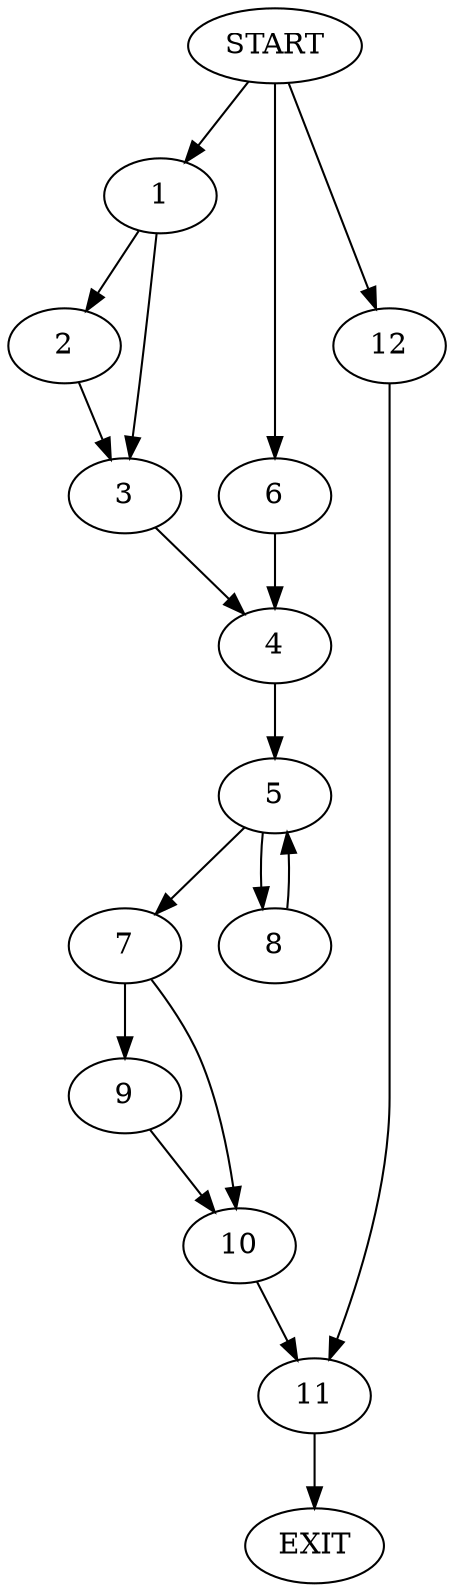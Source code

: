 digraph {
0 [label="START"]
13 [label="EXIT"]
0 -> 1
1 -> 2
1 -> 3
2 -> 3
3 -> 4
4 -> 5
0 -> 6
6 -> 4
5 -> 7
5 -> 8
8 -> 5
7 -> 9
7 -> 10
9 -> 10
10 -> 11
11 -> 13
0 -> 12
12 -> 11
}
